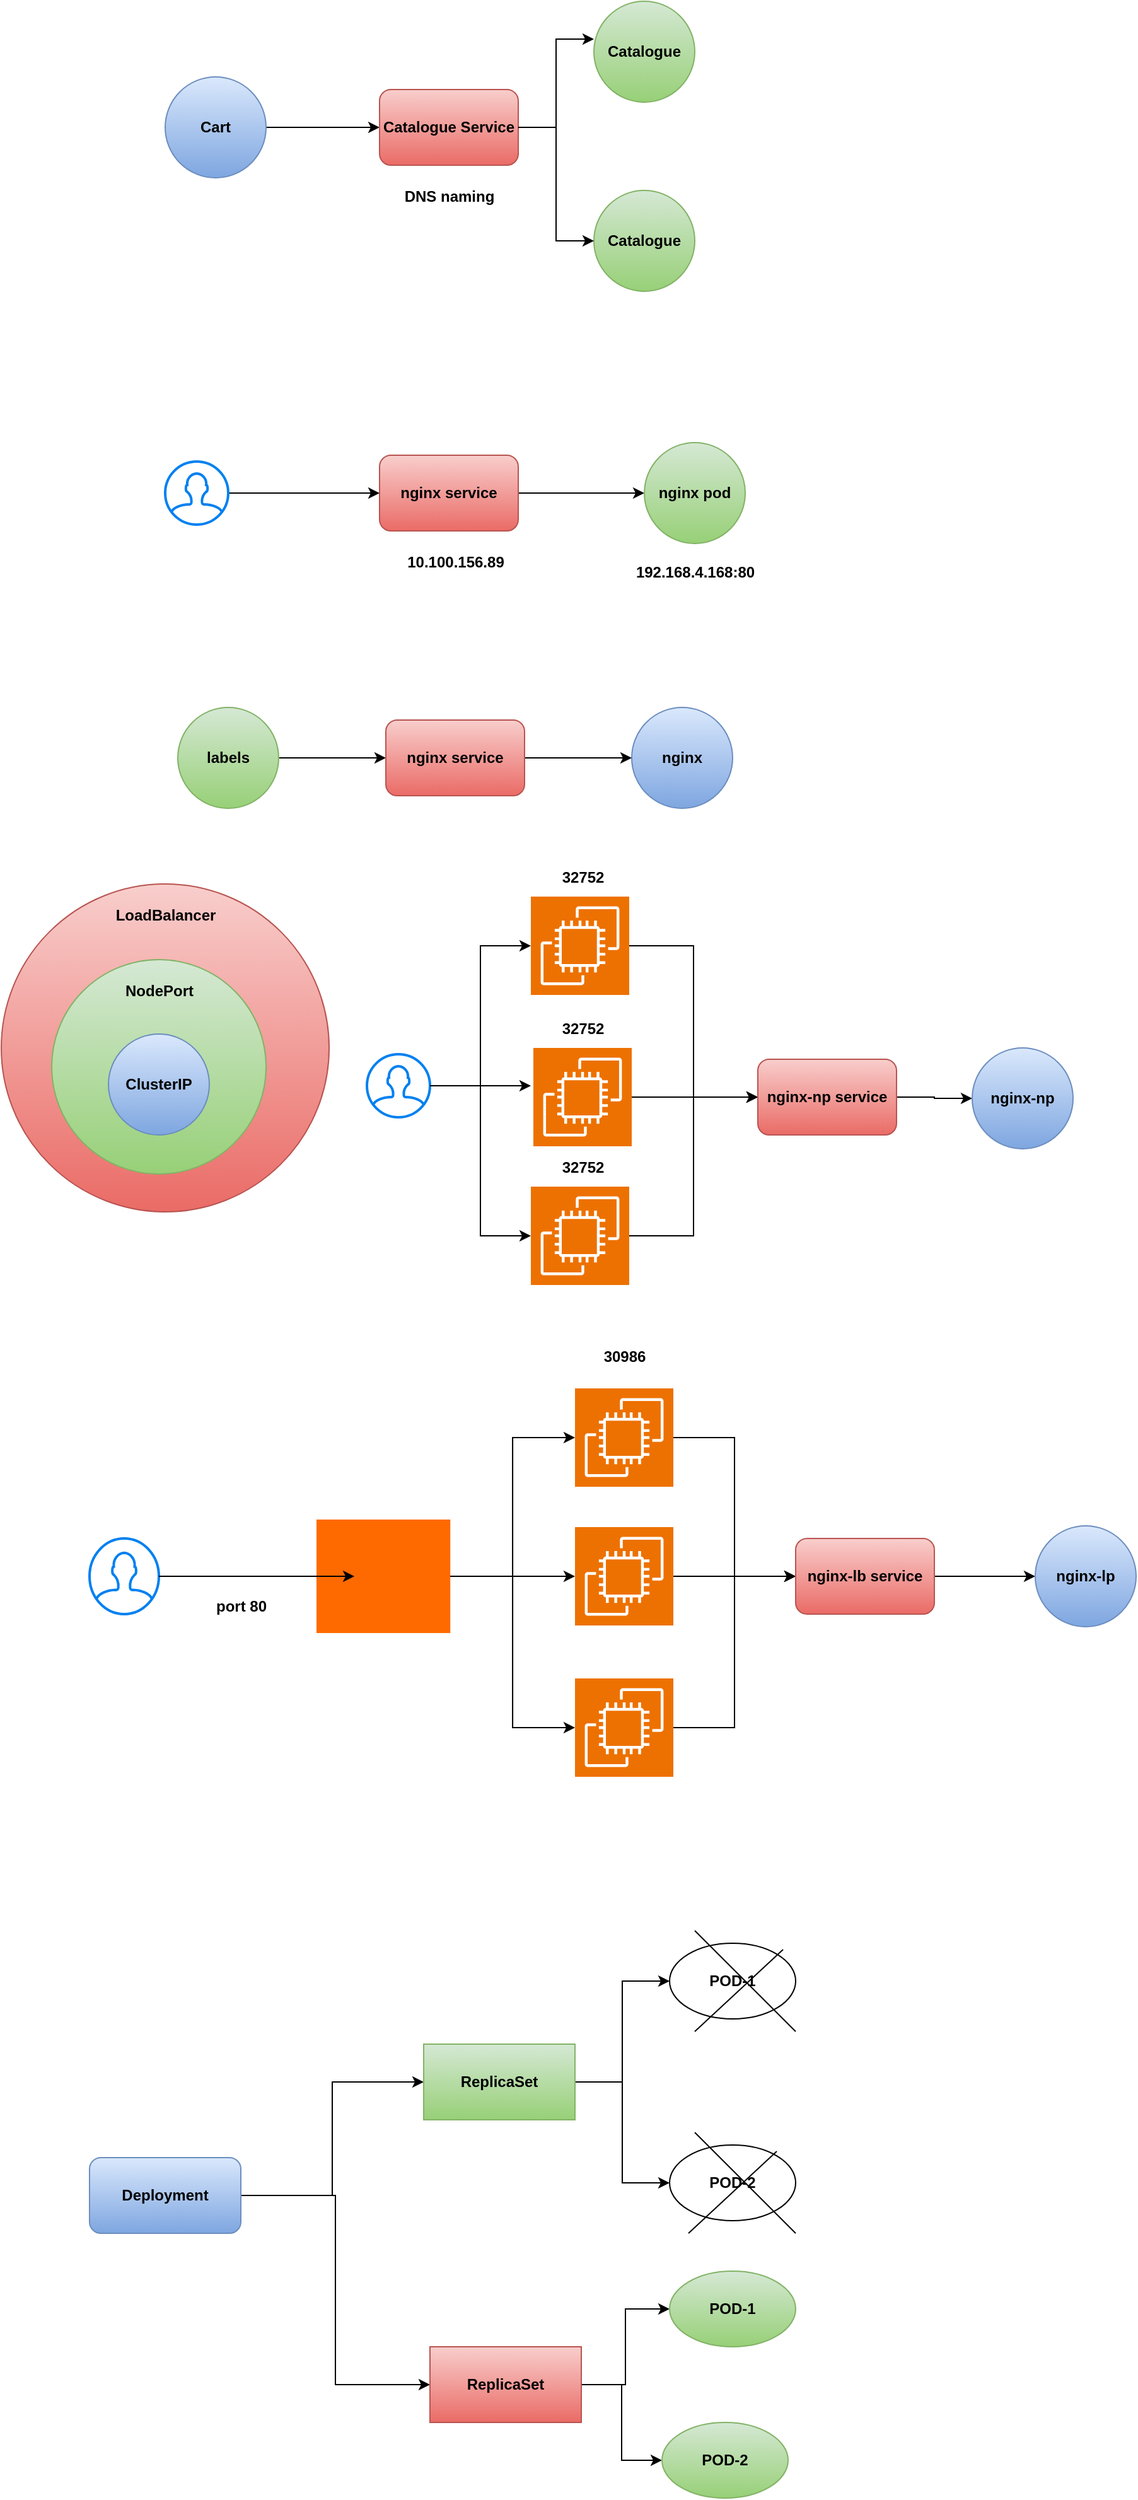 <mxfile version="28.0.6">
  <diagram name="Page-1" id="Ez6AnvL4i2PVWYXnZnaQ">
    <mxGraphModel dx="1892" dy="561" grid="1" gridSize="10" guides="1" tooltips="1" connect="1" arrows="1" fold="1" page="1" pageScale="1" pageWidth="850" pageHeight="1100" math="0" shadow="0">
      <root>
        <mxCell id="0" />
        <mxCell id="1" parent="0" />
        <mxCell id="mIs8FDpheu_n3nsf3dgv-43" value="" style="ellipse;whiteSpace=wrap;html=1;aspect=fixed;fillColor=#f8cecc;gradientColor=#ea6b66;strokeColor=#b85450;" vertex="1" parent="1">
          <mxGeometry x="-30" y="720" width="260" height="260" as="geometry" />
        </mxCell>
        <mxCell id="mIs8FDpheu_n3nsf3dgv-29" value="" style="ellipse;whiteSpace=wrap;html=1;aspect=fixed;fillColor=#d5e8d4;gradientColor=#97d077;strokeColor=#82b366;" vertex="1" parent="1">
          <mxGeometry x="10" y="780" width="170" height="170" as="geometry" />
        </mxCell>
        <mxCell id="mIs8FDpheu_n3nsf3dgv-8" style="edgeStyle=orthogonalEdgeStyle;rounded=0;orthogonalLoop=1;jettySize=auto;html=1;entryX=0;entryY=0.5;entryDx=0;entryDy=0;" edge="1" parent="1" source="mIs8FDpheu_n3nsf3dgv-1" target="mIs8FDpheu_n3nsf3dgv-5">
          <mxGeometry relative="1" as="geometry" />
        </mxCell>
        <mxCell id="mIs8FDpheu_n3nsf3dgv-1" value="&lt;b&gt;Cart&lt;/b&gt;" style="ellipse;whiteSpace=wrap;html=1;aspect=fixed;fillColor=#dae8fc;gradientColor=#7ea6e0;strokeColor=#6c8ebf;" vertex="1" parent="1">
          <mxGeometry x="100" y="80" width="80" height="80" as="geometry" />
        </mxCell>
        <mxCell id="mIs8FDpheu_n3nsf3dgv-2" value="&lt;b&gt;Catalogue&lt;/b&gt;" style="ellipse;whiteSpace=wrap;html=1;aspect=fixed;fillColor=#d5e8d4;gradientColor=#97d077;strokeColor=#82b366;" vertex="1" parent="1">
          <mxGeometry x="440" y="20" width="80" height="80" as="geometry" />
        </mxCell>
        <mxCell id="mIs8FDpheu_n3nsf3dgv-4" value="&lt;b&gt;Catalogue&lt;/b&gt;" style="ellipse;whiteSpace=wrap;html=1;aspect=fixed;fillColor=#d5e8d4;gradientColor=#97d077;strokeColor=#82b366;" vertex="1" parent="1">
          <mxGeometry x="440" y="170" width="80" height="80" as="geometry" />
        </mxCell>
        <mxCell id="mIs8FDpheu_n3nsf3dgv-7" style="edgeStyle=orthogonalEdgeStyle;rounded=0;orthogonalLoop=1;jettySize=auto;html=1;entryX=0;entryY=0.5;entryDx=0;entryDy=0;" edge="1" parent="1" source="mIs8FDpheu_n3nsf3dgv-5" target="mIs8FDpheu_n3nsf3dgv-4">
          <mxGeometry relative="1" as="geometry" />
        </mxCell>
        <mxCell id="mIs8FDpheu_n3nsf3dgv-5" value="&lt;b&gt;Catalogue Service&lt;/b&gt;" style="rounded=1;whiteSpace=wrap;html=1;fillColor=#f8cecc;gradientColor=#ea6b66;strokeColor=#b85450;" vertex="1" parent="1">
          <mxGeometry x="270" y="90" width="110" height="60" as="geometry" />
        </mxCell>
        <mxCell id="mIs8FDpheu_n3nsf3dgv-6" style="edgeStyle=orthogonalEdgeStyle;rounded=0;orthogonalLoop=1;jettySize=auto;html=1;entryX=0;entryY=0.375;entryDx=0;entryDy=0;entryPerimeter=0;" edge="1" parent="1" source="mIs8FDpheu_n3nsf3dgv-5" target="mIs8FDpheu_n3nsf3dgv-2">
          <mxGeometry relative="1" as="geometry" />
        </mxCell>
        <mxCell id="mIs8FDpheu_n3nsf3dgv-9" value="&lt;b&gt;DNS naming&lt;/b&gt;" style="text;html=1;align=center;verticalAlign=middle;resizable=0;points=[];autosize=1;strokeColor=none;fillColor=none;" vertex="1" parent="1">
          <mxGeometry x="280" y="160" width="90" height="30" as="geometry" />
        </mxCell>
        <mxCell id="mIs8FDpheu_n3nsf3dgv-17" style="edgeStyle=orthogonalEdgeStyle;rounded=0;orthogonalLoop=1;jettySize=auto;html=1;entryX=0;entryY=0.5;entryDx=0;entryDy=0;" edge="1" parent="1" source="mIs8FDpheu_n3nsf3dgv-10" target="mIs8FDpheu_n3nsf3dgv-11">
          <mxGeometry relative="1" as="geometry" />
        </mxCell>
        <mxCell id="mIs8FDpheu_n3nsf3dgv-10" value="&lt;b&gt;nginx service&lt;/b&gt;" style="rounded=1;whiteSpace=wrap;html=1;fillColor=#f8cecc;gradientColor=#ea6b66;strokeColor=#b85450;" vertex="1" parent="1">
          <mxGeometry x="270" y="380" width="110" height="60" as="geometry" />
        </mxCell>
        <mxCell id="mIs8FDpheu_n3nsf3dgv-11" value="&lt;b&gt;nginx pod&lt;/b&gt;" style="ellipse;whiteSpace=wrap;html=1;aspect=fixed;fillColor=#d5e8d4;gradientColor=#97d077;strokeColor=#82b366;" vertex="1" parent="1">
          <mxGeometry x="480" y="370" width="80" height="80" as="geometry" />
        </mxCell>
        <mxCell id="mIs8FDpheu_n3nsf3dgv-13" value="&lt;b&gt;10.100.156.89&lt;/b&gt;" style="text;html=1;align=center;verticalAlign=middle;resizable=0;points=[];autosize=1;strokeColor=none;fillColor=none;" vertex="1" parent="1">
          <mxGeometry x="280" y="450" width="100" height="30" as="geometry" />
        </mxCell>
        <mxCell id="mIs8FDpheu_n3nsf3dgv-14" value="&lt;b&gt;192.168.4.168:80&lt;/b&gt;" style="text;html=1;align=center;verticalAlign=middle;resizable=0;points=[];autosize=1;strokeColor=none;fillColor=none;" vertex="1" parent="1">
          <mxGeometry x="460" y="458" width="120" height="30" as="geometry" />
        </mxCell>
        <mxCell id="mIs8FDpheu_n3nsf3dgv-16" style="edgeStyle=orthogonalEdgeStyle;rounded=0;orthogonalLoop=1;jettySize=auto;html=1;" edge="1" parent="1" source="mIs8FDpheu_n3nsf3dgv-15" target="mIs8FDpheu_n3nsf3dgv-10">
          <mxGeometry relative="1" as="geometry" />
        </mxCell>
        <mxCell id="mIs8FDpheu_n3nsf3dgv-15" value="" style="html=1;verticalLabelPosition=bottom;align=center;labelBackgroundColor=#ffffff;verticalAlign=top;strokeWidth=2;strokeColor=#0080F0;shadow=0;dashed=0;shape=mxgraph.ios7.icons.user;" vertex="1" parent="1">
          <mxGeometry x="100" y="385" width="50" height="50" as="geometry" />
        </mxCell>
        <mxCell id="mIs8FDpheu_n3nsf3dgv-22" style="edgeStyle=orthogonalEdgeStyle;rounded=0;orthogonalLoop=1;jettySize=auto;html=1;entryX=0;entryY=0.5;entryDx=0;entryDy=0;" edge="1" parent="1" source="mIs8FDpheu_n3nsf3dgv-18" target="mIs8FDpheu_n3nsf3dgv-21">
          <mxGeometry relative="1" as="geometry" />
        </mxCell>
        <mxCell id="mIs8FDpheu_n3nsf3dgv-18" value="&lt;b&gt;labels&lt;/b&gt;" style="ellipse;whiteSpace=wrap;html=1;aspect=fixed;fillColor=#d5e8d4;gradientColor=#97d077;strokeColor=#82b366;" vertex="1" parent="1">
          <mxGeometry x="110" y="580" width="80" height="80" as="geometry" />
        </mxCell>
        <mxCell id="mIs8FDpheu_n3nsf3dgv-19" value="&lt;b&gt;nginx&lt;/b&gt;" style="ellipse;whiteSpace=wrap;html=1;aspect=fixed;fillColor=#dae8fc;gradientColor=#7ea6e0;strokeColor=#6c8ebf;" vertex="1" parent="1">
          <mxGeometry x="470" y="580" width="80" height="80" as="geometry" />
        </mxCell>
        <mxCell id="mIs8FDpheu_n3nsf3dgv-23" style="edgeStyle=orthogonalEdgeStyle;rounded=0;orthogonalLoop=1;jettySize=auto;html=1;entryX=0;entryY=0.5;entryDx=0;entryDy=0;" edge="1" parent="1" source="mIs8FDpheu_n3nsf3dgv-21" target="mIs8FDpheu_n3nsf3dgv-19">
          <mxGeometry relative="1" as="geometry" />
        </mxCell>
        <mxCell id="mIs8FDpheu_n3nsf3dgv-21" value="&lt;b&gt;nginx service&lt;/b&gt;" style="rounded=1;whiteSpace=wrap;html=1;fillColor=#f8cecc;gradientColor=#ea6b66;strokeColor=#b85450;" vertex="1" parent="1">
          <mxGeometry x="275" y="590" width="110" height="60" as="geometry" />
        </mxCell>
        <mxCell id="mIs8FDpheu_n3nsf3dgv-38" style="edgeStyle=orthogonalEdgeStyle;rounded=0;orthogonalLoop=1;jettySize=auto;html=1;entryX=0;entryY=0.5;entryDx=0;entryDy=0;" edge="1" parent="1" source="mIs8FDpheu_n3nsf3dgv-24" target="mIs8FDpheu_n3nsf3dgv-27">
          <mxGeometry relative="1" as="geometry" />
        </mxCell>
        <mxCell id="mIs8FDpheu_n3nsf3dgv-24" value="" style="sketch=0;points=[[0,0,0],[0.25,0,0],[0.5,0,0],[0.75,0,0],[1,0,0],[0,1,0],[0.25,1,0],[0.5,1,0],[0.75,1,0],[1,1,0],[0,0.25,0],[0,0.5,0],[0,0.75,0],[1,0.25,0],[1,0.5,0],[1,0.75,0]];outlineConnect=0;fontColor=#232F3E;fillColor=#ED7100;strokeColor=#ffffff;dashed=0;verticalLabelPosition=bottom;verticalAlign=top;align=center;html=1;fontSize=12;fontStyle=0;aspect=fixed;shape=mxgraph.aws4.resourceIcon;resIcon=mxgraph.aws4.ec2;" vertex="1" parent="1">
          <mxGeometry x="390" y="730" width="78" height="78" as="geometry" />
        </mxCell>
        <mxCell id="mIs8FDpheu_n3nsf3dgv-39" style="edgeStyle=orthogonalEdgeStyle;rounded=0;orthogonalLoop=1;jettySize=auto;html=1;entryX=0;entryY=0.5;entryDx=0;entryDy=0;" edge="1" parent="1" source="mIs8FDpheu_n3nsf3dgv-25" target="mIs8FDpheu_n3nsf3dgv-27">
          <mxGeometry relative="1" as="geometry" />
        </mxCell>
        <mxCell id="mIs8FDpheu_n3nsf3dgv-25" value="" style="sketch=0;points=[[0,0,0],[0.25,0,0],[0.5,0,0],[0.75,0,0],[1,0,0],[0,1,0],[0.25,1,0],[0.5,1,0],[0.75,1,0],[1,1,0],[0,0.25,0],[0,0.5,0],[0,0.75,0],[1,0.25,0],[1,0.5,0],[1,0.75,0]];outlineConnect=0;fontColor=#232F3E;fillColor=#ED7100;strokeColor=#ffffff;dashed=0;verticalLabelPosition=bottom;verticalAlign=top;align=center;html=1;fontSize=12;fontStyle=0;aspect=fixed;shape=mxgraph.aws4.resourceIcon;resIcon=mxgraph.aws4.ec2;" vertex="1" parent="1">
          <mxGeometry x="392" y="850" width="78" height="78" as="geometry" />
        </mxCell>
        <mxCell id="mIs8FDpheu_n3nsf3dgv-40" style="edgeStyle=orthogonalEdgeStyle;rounded=0;orthogonalLoop=1;jettySize=auto;html=1;entryX=0;entryY=0.5;entryDx=0;entryDy=0;" edge="1" parent="1" source="mIs8FDpheu_n3nsf3dgv-26" target="mIs8FDpheu_n3nsf3dgv-27">
          <mxGeometry relative="1" as="geometry" />
        </mxCell>
        <mxCell id="mIs8FDpheu_n3nsf3dgv-26" value="" style="sketch=0;points=[[0,0,0],[0.25,0,0],[0.5,0,0],[0.75,0,0],[1,0,0],[0,1,0],[0.25,1,0],[0.5,1,0],[0.75,1,0],[1,1,0],[0,0.25,0],[0,0.5,0],[0,0.75,0],[1,0.25,0],[1,0.5,0],[1,0.75,0]];outlineConnect=0;fontColor=#232F3E;fillColor=#ED7100;strokeColor=#ffffff;dashed=0;verticalLabelPosition=bottom;verticalAlign=top;align=center;html=1;fontSize=12;fontStyle=0;aspect=fixed;shape=mxgraph.aws4.resourceIcon;resIcon=mxgraph.aws4.ec2;" vertex="1" parent="1">
          <mxGeometry x="390" y="960" width="78" height="78" as="geometry" />
        </mxCell>
        <mxCell id="mIs8FDpheu_n3nsf3dgv-42" style="edgeStyle=orthogonalEdgeStyle;rounded=0;orthogonalLoop=1;jettySize=auto;html=1;entryX=0;entryY=0.5;entryDx=0;entryDy=0;" edge="1" parent="1" source="mIs8FDpheu_n3nsf3dgv-27" target="mIs8FDpheu_n3nsf3dgv-41">
          <mxGeometry relative="1" as="geometry" />
        </mxCell>
        <mxCell id="mIs8FDpheu_n3nsf3dgv-27" value="&lt;b&gt;nginx-np service&lt;/b&gt;" style="rounded=1;whiteSpace=wrap;html=1;fillColor=#f8cecc;gradientColor=#ea6b66;strokeColor=#b85450;" vertex="1" parent="1">
          <mxGeometry x="570" y="859" width="110" height="60" as="geometry" />
        </mxCell>
        <mxCell id="mIs8FDpheu_n3nsf3dgv-28" value="&lt;b&gt;ClusterIP&lt;/b&gt;" style="ellipse;whiteSpace=wrap;html=1;aspect=fixed;fillColor=#dae8fc;gradientColor=#7ea6e0;strokeColor=#6c8ebf;" vertex="1" parent="1">
          <mxGeometry x="55" y="839" width="80" height="80" as="geometry" />
        </mxCell>
        <mxCell id="mIs8FDpheu_n3nsf3dgv-30" value="&lt;b&gt;NodePort&lt;/b&gt;" style="text;html=1;align=center;verticalAlign=middle;resizable=0;points=[];autosize=1;strokeColor=none;fillColor=none;" vertex="1" parent="1">
          <mxGeometry x="55" y="790" width="80" height="30" as="geometry" />
        </mxCell>
        <mxCell id="mIs8FDpheu_n3nsf3dgv-31" value="" style="html=1;verticalLabelPosition=bottom;align=center;labelBackgroundColor=#ffffff;verticalAlign=top;strokeWidth=2;strokeColor=#0080F0;shadow=0;dashed=0;shape=mxgraph.ios7.icons.user;" vertex="1" parent="1">
          <mxGeometry x="260" y="855" width="50" height="50" as="geometry" />
        </mxCell>
        <mxCell id="mIs8FDpheu_n3nsf3dgv-32" style="edgeStyle=orthogonalEdgeStyle;rounded=0;orthogonalLoop=1;jettySize=auto;html=1;entryX=0;entryY=0.5;entryDx=0;entryDy=0;entryPerimeter=0;" edge="1" parent="1" source="mIs8FDpheu_n3nsf3dgv-31" target="mIs8FDpheu_n3nsf3dgv-24">
          <mxGeometry relative="1" as="geometry" />
        </mxCell>
        <mxCell id="mIs8FDpheu_n3nsf3dgv-33" style="edgeStyle=orthogonalEdgeStyle;rounded=0;orthogonalLoop=1;jettySize=auto;html=1;entryX=-0.026;entryY=0.385;entryDx=0;entryDy=0;entryPerimeter=0;" edge="1" parent="1" source="mIs8FDpheu_n3nsf3dgv-31" target="mIs8FDpheu_n3nsf3dgv-25">
          <mxGeometry relative="1" as="geometry" />
        </mxCell>
        <mxCell id="mIs8FDpheu_n3nsf3dgv-34" style="edgeStyle=orthogonalEdgeStyle;rounded=0;orthogonalLoop=1;jettySize=auto;html=1;entryX=0;entryY=0.5;entryDx=0;entryDy=0;entryPerimeter=0;" edge="1" parent="1" source="mIs8FDpheu_n3nsf3dgv-31" target="mIs8FDpheu_n3nsf3dgv-26">
          <mxGeometry relative="1" as="geometry" />
        </mxCell>
        <mxCell id="mIs8FDpheu_n3nsf3dgv-35" value="&lt;b&gt;32752&lt;/b&gt;" style="text;html=1;align=center;verticalAlign=middle;resizable=0;points=[];autosize=1;strokeColor=none;fillColor=none;" vertex="1" parent="1">
          <mxGeometry x="401" y="700" width="60" height="30" as="geometry" />
        </mxCell>
        <mxCell id="mIs8FDpheu_n3nsf3dgv-36" value="&lt;b&gt;32752&lt;/b&gt;" style="text;html=1;align=center;verticalAlign=middle;resizable=0;points=[];autosize=1;strokeColor=none;fillColor=none;" vertex="1" parent="1">
          <mxGeometry x="401" y="820" width="60" height="30" as="geometry" />
        </mxCell>
        <mxCell id="mIs8FDpheu_n3nsf3dgv-37" value="&lt;b&gt;32752&lt;/b&gt;" style="text;html=1;align=center;verticalAlign=middle;resizable=0;points=[];autosize=1;strokeColor=none;fillColor=none;" vertex="1" parent="1">
          <mxGeometry x="401" y="930" width="60" height="30" as="geometry" />
        </mxCell>
        <mxCell id="mIs8FDpheu_n3nsf3dgv-41" value="&lt;b&gt;nginx-np&lt;/b&gt;" style="ellipse;whiteSpace=wrap;html=1;aspect=fixed;fillColor=#dae8fc;gradientColor=#7ea6e0;strokeColor=#6c8ebf;" vertex="1" parent="1">
          <mxGeometry x="740" y="850" width="80" height="80" as="geometry" />
        </mxCell>
        <mxCell id="mIs8FDpheu_n3nsf3dgv-44" value="&lt;b&gt;LoadBalancer&lt;/b&gt;" style="text;html=1;align=center;verticalAlign=middle;resizable=0;points=[];autosize=1;strokeColor=none;fillColor=none;" vertex="1" parent="1">
          <mxGeometry x="50" y="730" width="100" height="30" as="geometry" />
        </mxCell>
        <mxCell id="mIs8FDpheu_n3nsf3dgv-50" style="edgeStyle=orthogonalEdgeStyle;rounded=0;orthogonalLoop=1;jettySize=auto;html=1;" edge="1" parent="1" source="mIs8FDpheu_n3nsf3dgv-45" target="mIs8FDpheu_n3nsf3dgv-47">
          <mxGeometry relative="1" as="geometry" />
        </mxCell>
        <mxCell id="mIs8FDpheu_n3nsf3dgv-45" value="" style="points=[];aspect=fixed;html=1;align=center;shadow=0;dashed=0;fillColor=#FF6A00;strokeColor=none;shape=mxgraph.alibaba_cloud.alb_application_load_balancer_01;" vertex="1" parent="1">
          <mxGeometry x="220" y="1224" width="106.12" height="90" as="geometry" />
        </mxCell>
        <mxCell id="mIs8FDpheu_n3nsf3dgv-58" style="edgeStyle=orthogonalEdgeStyle;rounded=0;orthogonalLoop=1;jettySize=auto;html=1;entryX=0;entryY=0.5;entryDx=0;entryDy=0;" edge="1" parent="1" source="mIs8FDpheu_n3nsf3dgv-46" target="mIs8FDpheu_n3nsf3dgv-56">
          <mxGeometry relative="1" as="geometry" />
        </mxCell>
        <mxCell id="mIs8FDpheu_n3nsf3dgv-46" value="" style="sketch=0;points=[[0,0,0],[0.25,0,0],[0.5,0,0],[0.75,0,0],[1,0,0],[0,1,0],[0.25,1,0],[0.5,1,0],[0.75,1,0],[1,1,0],[0,0.25,0],[0,0.5,0],[0,0.75,0],[1,0.25,0],[1,0.5,0],[1,0.75,0]];outlineConnect=0;fontColor=#232F3E;fillColor=#ED7100;strokeColor=#ffffff;dashed=0;verticalLabelPosition=bottom;verticalAlign=top;align=center;html=1;fontSize=12;fontStyle=0;aspect=fixed;shape=mxgraph.aws4.resourceIcon;resIcon=mxgraph.aws4.ec2;" vertex="1" parent="1">
          <mxGeometry x="425" y="1120" width="78" height="78" as="geometry" />
        </mxCell>
        <mxCell id="mIs8FDpheu_n3nsf3dgv-59" style="edgeStyle=orthogonalEdgeStyle;rounded=0;orthogonalLoop=1;jettySize=auto;html=1;entryX=0;entryY=0.5;entryDx=0;entryDy=0;" edge="1" parent="1" source="mIs8FDpheu_n3nsf3dgv-47" target="mIs8FDpheu_n3nsf3dgv-56">
          <mxGeometry relative="1" as="geometry" />
        </mxCell>
        <mxCell id="mIs8FDpheu_n3nsf3dgv-47" value="" style="sketch=0;points=[[0,0,0],[0.25,0,0],[0.5,0,0],[0.75,0,0],[1,0,0],[0,1,0],[0.25,1,0],[0.5,1,0],[0.75,1,0],[1,1,0],[0,0.25,0],[0,0.5,0],[0,0.75,0],[1,0.25,0],[1,0.5,0],[1,0.75,0]];outlineConnect=0;fontColor=#232F3E;fillColor=#ED7100;strokeColor=#ffffff;dashed=0;verticalLabelPosition=bottom;verticalAlign=top;align=center;html=1;fontSize=12;fontStyle=0;aspect=fixed;shape=mxgraph.aws4.resourceIcon;resIcon=mxgraph.aws4.ec2;" vertex="1" parent="1">
          <mxGeometry x="425" y="1230" width="78" height="78" as="geometry" />
        </mxCell>
        <mxCell id="mIs8FDpheu_n3nsf3dgv-60" style="edgeStyle=orthogonalEdgeStyle;rounded=0;orthogonalLoop=1;jettySize=auto;html=1;entryX=0;entryY=0.5;entryDx=0;entryDy=0;" edge="1" parent="1" source="mIs8FDpheu_n3nsf3dgv-48" target="mIs8FDpheu_n3nsf3dgv-56">
          <mxGeometry relative="1" as="geometry" />
        </mxCell>
        <mxCell id="mIs8FDpheu_n3nsf3dgv-48" value="" style="sketch=0;points=[[0,0,0],[0.25,0,0],[0.5,0,0],[0.75,0,0],[1,0,0],[0,1,0],[0.25,1,0],[0.5,1,0],[0.75,1,0],[1,1,0],[0,0.25,0],[0,0.5,0],[0,0.75,0],[1,0.25,0],[1,0.5,0],[1,0.75,0]];outlineConnect=0;fontColor=#232F3E;fillColor=#ED7100;strokeColor=#ffffff;dashed=0;verticalLabelPosition=bottom;verticalAlign=top;align=center;html=1;fontSize=12;fontStyle=0;aspect=fixed;shape=mxgraph.aws4.resourceIcon;resIcon=mxgraph.aws4.ec2;" vertex="1" parent="1">
          <mxGeometry x="425" y="1350" width="78" height="78" as="geometry" />
        </mxCell>
        <mxCell id="mIs8FDpheu_n3nsf3dgv-49" style="edgeStyle=orthogonalEdgeStyle;rounded=0;orthogonalLoop=1;jettySize=auto;html=1;entryX=0;entryY=0.5;entryDx=0;entryDy=0;entryPerimeter=0;" edge="1" parent="1" source="mIs8FDpheu_n3nsf3dgv-45" target="mIs8FDpheu_n3nsf3dgv-46">
          <mxGeometry relative="1" as="geometry" />
        </mxCell>
        <mxCell id="mIs8FDpheu_n3nsf3dgv-51" style="edgeStyle=orthogonalEdgeStyle;rounded=0;orthogonalLoop=1;jettySize=auto;html=1;entryX=0;entryY=0.5;entryDx=0;entryDy=0;entryPerimeter=0;" edge="1" parent="1" source="mIs8FDpheu_n3nsf3dgv-45" target="mIs8FDpheu_n3nsf3dgv-48">
          <mxGeometry relative="1" as="geometry" />
        </mxCell>
        <mxCell id="mIs8FDpheu_n3nsf3dgv-52" value="" style="html=1;verticalLabelPosition=bottom;align=center;labelBackgroundColor=#ffffff;verticalAlign=top;strokeWidth=2;strokeColor=#0080F0;shadow=0;dashed=0;shape=mxgraph.ios7.icons.user;" vertex="1" parent="1">
          <mxGeometry x="40" y="1239" width="55" height="60" as="geometry" />
        </mxCell>
        <mxCell id="mIs8FDpheu_n3nsf3dgv-53" style="edgeStyle=orthogonalEdgeStyle;rounded=0;orthogonalLoop=1;jettySize=auto;html=1;entryX=0.283;entryY=0.5;entryDx=0;entryDy=0;entryPerimeter=0;" edge="1" parent="1" source="mIs8FDpheu_n3nsf3dgv-52" target="mIs8FDpheu_n3nsf3dgv-45">
          <mxGeometry relative="1" as="geometry" />
        </mxCell>
        <mxCell id="mIs8FDpheu_n3nsf3dgv-54" value="&lt;b&gt;port 80&lt;/b&gt;" style="text;html=1;align=center;verticalAlign=middle;resizable=0;points=[];autosize=1;strokeColor=none;fillColor=none;" vertex="1" parent="1">
          <mxGeometry x="130" y="1278" width="60" height="30" as="geometry" />
        </mxCell>
        <mxCell id="mIs8FDpheu_n3nsf3dgv-55" value="&lt;b&gt;30986&lt;/b&gt;" style="text;html=1;align=center;verticalAlign=middle;resizable=0;points=[];autosize=1;strokeColor=none;fillColor=none;" vertex="1" parent="1">
          <mxGeometry x="434" y="1080" width="60" height="30" as="geometry" />
        </mxCell>
        <mxCell id="mIs8FDpheu_n3nsf3dgv-61" style="edgeStyle=orthogonalEdgeStyle;rounded=0;orthogonalLoop=1;jettySize=auto;html=1;entryX=0;entryY=0.5;entryDx=0;entryDy=0;" edge="1" parent="1" source="mIs8FDpheu_n3nsf3dgv-56" target="mIs8FDpheu_n3nsf3dgv-57">
          <mxGeometry relative="1" as="geometry" />
        </mxCell>
        <mxCell id="mIs8FDpheu_n3nsf3dgv-56" value="&lt;b&gt;nginx-lb service&lt;/b&gt;" style="rounded=1;whiteSpace=wrap;html=1;fillColor=#f8cecc;gradientColor=#ea6b66;strokeColor=#b85450;" vertex="1" parent="1">
          <mxGeometry x="600" y="1239" width="110" height="60" as="geometry" />
        </mxCell>
        <mxCell id="mIs8FDpheu_n3nsf3dgv-57" value="&lt;b&gt;nginx-lp&lt;/b&gt;" style="ellipse;whiteSpace=wrap;html=1;aspect=fixed;fillColor=#dae8fc;gradientColor=#7ea6e0;strokeColor=#6c8ebf;" vertex="1" parent="1">
          <mxGeometry x="790" y="1229" width="80" height="80" as="geometry" />
        </mxCell>
        <mxCell id="mIs8FDpheu_n3nsf3dgv-65" style="edgeStyle=orthogonalEdgeStyle;rounded=0;orthogonalLoop=1;jettySize=auto;html=1;entryX=0;entryY=0.5;entryDx=0;entryDy=0;" edge="1" parent="1" source="mIs8FDpheu_n3nsf3dgv-62" target="mIs8FDpheu_n3nsf3dgv-64">
          <mxGeometry relative="1" as="geometry" />
        </mxCell>
        <mxCell id="mIs8FDpheu_n3nsf3dgv-71" style="edgeStyle=orthogonalEdgeStyle;rounded=0;orthogonalLoop=1;jettySize=auto;html=1;entryX=0;entryY=0.5;entryDx=0;entryDy=0;" edge="1" parent="1" source="mIs8FDpheu_n3nsf3dgv-62" target="mIs8FDpheu_n3nsf3dgv-70">
          <mxGeometry relative="1" as="geometry" />
        </mxCell>
        <mxCell id="mIs8FDpheu_n3nsf3dgv-62" value="&lt;b&gt;Deployment&lt;/b&gt;" style="rounded=1;whiteSpace=wrap;html=1;fillColor=#dae8fc;gradientColor=#7ea6e0;strokeColor=#6c8ebf;" vertex="1" parent="1">
          <mxGeometry x="40" y="1730" width="120" height="60" as="geometry" />
        </mxCell>
        <mxCell id="mIs8FDpheu_n3nsf3dgv-68" style="edgeStyle=orthogonalEdgeStyle;rounded=0;orthogonalLoop=1;jettySize=auto;html=1;entryX=0;entryY=0.5;entryDx=0;entryDy=0;" edge="1" parent="1" source="mIs8FDpheu_n3nsf3dgv-64" target="mIs8FDpheu_n3nsf3dgv-66">
          <mxGeometry relative="1" as="geometry" />
        </mxCell>
        <mxCell id="mIs8FDpheu_n3nsf3dgv-69" style="edgeStyle=orthogonalEdgeStyle;rounded=0;orthogonalLoop=1;jettySize=auto;html=1;entryX=0;entryY=0.5;entryDx=0;entryDy=0;" edge="1" parent="1" source="mIs8FDpheu_n3nsf3dgv-64" target="mIs8FDpheu_n3nsf3dgv-67">
          <mxGeometry relative="1" as="geometry" />
        </mxCell>
        <mxCell id="mIs8FDpheu_n3nsf3dgv-64" value="&lt;b&gt;ReplicaSet&lt;/b&gt;" style="rounded=0;whiteSpace=wrap;html=1;fillColor=#d5e8d4;gradientColor=#97d077;strokeColor=#82b366;" vertex="1" parent="1">
          <mxGeometry x="305" y="1640" width="120" height="60" as="geometry" />
        </mxCell>
        <mxCell id="mIs8FDpheu_n3nsf3dgv-66" value="&lt;b&gt;POD-1&lt;/b&gt;" style="ellipse;whiteSpace=wrap;html=1;" vertex="1" parent="1">
          <mxGeometry x="500" y="1560" width="100" height="60" as="geometry" />
        </mxCell>
        <mxCell id="mIs8FDpheu_n3nsf3dgv-67" value="&lt;b&gt;POD-2&lt;/b&gt;" style="ellipse;whiteSpace=wrap;html=1;" vertex="1" parent="1">
          <mxGeometry x="500" y="1720" width="100" height="60" as="geometry" />
        </mxCell>
        <mxCell id="mIs8FDpheu_n3nsf3dgv-73" style="edgeStyle=orthogonalEdgeStyle;rounded=0;orthogonalLoop=1;jettySize=auto;html=1;entryX=0;entryY=0.5;entryDx=0;entryDy=0;" edge="1" parent="1" source="mIs8FDpheu_n3nsf3dgv-70" target="mIs8FDpheu_n3nsf3dgv-72">
          <mxGeometry relative="1" as="geometry" />
        </mxCell>
        <mxCell id="mIs8FDpheu_n3nsf3dgv-77" style="edgeStyle=orthogonalEdgeStyle;rounded=0;orthogonalLoop=1;jettySize=auto;html=1;entryX=0;entryY=0.5;entryDx=0;entryDy=0;" edge="1" parent="1" source="mIs8FDpheu_n3nsf3dgv-70" target="mIs8FDpheu_n3nsf3dgv-76">
          <mxGeometry relative="1" as="geometry" />
        </mxCell>
        <mxCell id="mIs8FDpheu_n3nsf3dgv-70" value="&lt;b&gt;ReplicaSet&lt;/b&gt;" style="rounded=0;whiteSpace=wrap;html=1;fillColor=#f8cecc;gradientColor=#ea6b66;strokeColor=#b85450;" vertex="1" parent="1">
          <mxGeometry x="310" y="1880" width="120" height="60" as="geometry" />
        </mxCell>
        <mxCell id="mIs8FDpheu_n3nsf3dgv-72" value="&lt;b&gt;POD-1&lt;/b&gt;" style="ellipse;whiteSpace=wrap;html=1;fillColor=#d5e8d4;gradientColor=#97d077;strokeColor=#82b366;" vertex="1" parent="1">
          <mxGeometry x="500" y="1820" width="100" height="60" as="geometry" />
        </mxCell>
        <mxCell id="mIs8FDpheu_n3nsf3dgv-74" value="" style="endArrow=none;html=1;rounded=0;" edge="1" parent="1">
          <mxGeometry width="50" height="50" relative="1" as="geometry">
            <mxPoint x="520" y="1630" as="sourcePoint" />
            <mxPoint x="590" y="1565" as="targetPoint" />
          </mxGeometry>
        </mxCell>
        <mxCell id="mIs8FDpheu_n3nsf3dgv-75" value="" style="endArrow=none;html=1;rounded=0;" edge="1" parent="1">
          <mxGeometry width="50" height="50" relative="1" as="geometry">
            <mxPoint x="600" y="1630" as="sourcePoint" />
            <mxPoint x="520" y="1550" as="targetPoint" />
          </mxGeometry>
        </mxCell>
        <mxCell id="mIs8FDpheu_n3nsf3dgv-76" value="&lt;b&gt;POD-2&lt;/b&gt;" style="ellipse;whiteSpace=wrap;html=1;fillColor=#d5e8d4;gradientColor=#97d077;strokeColor=#82b366;" vertex="1" parent="1">
          <mxGeometry x="494" y="1940" width="100" height="60" as="geometry" />
        </mxCell>
        <mxCell id="mIs8FDpheu_n3nsf3dgv-78" value="" style="endArrow=none;html=1;rounded=0;" edge="1" parent="1">
          <mxGeometry width="50" height="50" relative="1" as="geometry">
            <mxPoint x="515" y="1790" as="sourcePoint" />
            <mxPoint x="585" y="1725" as="targetPoint" />
          </mxGeometry>
        </mxCell>
        <mxCell id="mIs8FDpheu_n3nsf3dgv-80" value="" style="endArrow=none;html=1;rounded=0;" edge="1" parent="1">
          <mxGeometry width="50" height="50" relative="1" as="geometry">
            <mxPoint x="600" y="1790" as="sourcePoint" />
            <mxPoint x="520" y="1710" as="targetPoint" />
          </mxGeometry>
        </mxCell>
      </root>
    </mxGraphModel>
  </diagram>
</mxfile>
